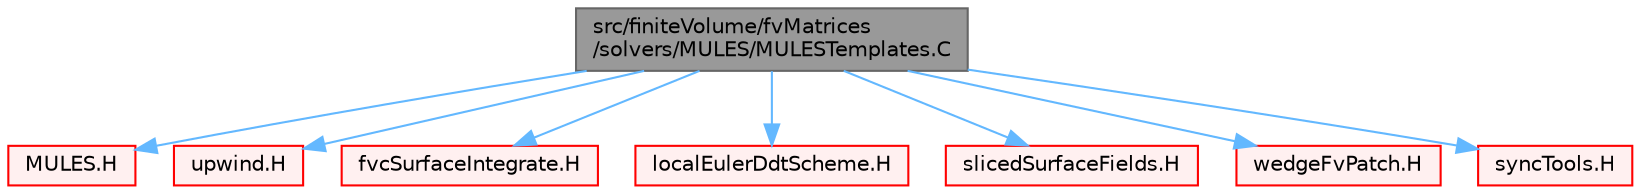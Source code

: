 digraph "src/finiteVolume/fvMatrices/solvers/MULES/MULESTemplates.C"
{
 // LATEX_PDF_SIZE
  bgcolor="transparent";
  edge [fontname=Helvetica,fontsize=10,labelfontname=Helvetica,labelfontsize=10];
  node [fontname=Helvetica,fontsize=10,shape=box,height=0.2,width=0.4];
  Node1 [id="Node000001",label="src/finiteVolume/fvMatrices\l/solvers/MULES/MULESTemplates.C",height=0.2,width=0.4,color="gray40", fillcolor="grey60", style="filled", fontcolor="black",tooltip=" "];
  Node1 -> Node2 [id="edge1_Node000001_Node000002",color="steelblue1",style="solid",tooltip=" "];
  Node2 [id="Node000002",label="MULES.H",height=0.2,width=0.4,color="red", fillcolor="#FFF0F0", style="filled",URL="$MULES_8H.html",tooltip="MULES: Multidimensional universal limiter for explicit solution."];
  Node1 -> Node221 [id="edge2_Node000001_Node000221",color="steelblue1",style="solid",tooltip=" "];
  Node221 [id="Node000221",label="upwind.H",height=0.2,width=0.4,color="red", fillcolor="#FFF0F0", style="filled",URL="$upwind_8H.html",tooltip=" "];
  Node1 -> Node401 [id="edge3_Node000001_Node000401",color="steelblue1",style="solid",tooltip=" "];
  Node401 [id="Node000401",label="fvcSurfaceIntegrate.H",height=0.2,width=0.4,color="red", fillcolor="#FFF0F0", style="filled",URL="$fvcSurfaceIntegrate_8H.html",tooltip="Surface integrate surfaceField creating a volField. Surface sum a surfaceField creating a volField."];
  Node1 -> Node402 [id="edge4_Node000001_Node000402",color="steelblue1",style="solid",tooltip=" "];
  Node402 [id="Node000402",label="localEulerDdtScheme.H",height=0.2,width=0.4,color="red", fillcolor="#FFF0F0", style="filled",URL="$localEulerDdtScheme_8H.html",tooltip=" "];
  Node1 -> Node404 [id="edge5_Node000001_Node000404",color="steelblue1",style="solid",tooltip=" "];
  Node404 [id="Node000404",label="slicedSurfaceFields.H",height=0.2,width=0.4,color="red", fillcolor="#FFF0F0", style="filled",URL="$slicedSurfaceFields_8H.html",tooltip=" "];
  Node1 -> Node416 [id="edge6_Node000001_Node000416",color="steelblue1",style="solid",tooltip=" "];
  Node416 [id="Node000416",label="wedgeFvPatch.H",height=0.2,width=0.4,color="red", fillcolor="#FFF0F0", style="filled",URL="$wedgeFvPatch_8H.html",tooltip=" "];
  Node1 -> Node418 [id="edge7_Node000001_Node000418",color="steelblue1",style="solid",tooltip=" "];
  Node418 [id="Node000418",label="syncTools.H",height=0.2,width=0.4,color="red", fillcolor="#FFF0F0", style="filled",URL="$syncTools_8H.html",tooltip=" "];
}
